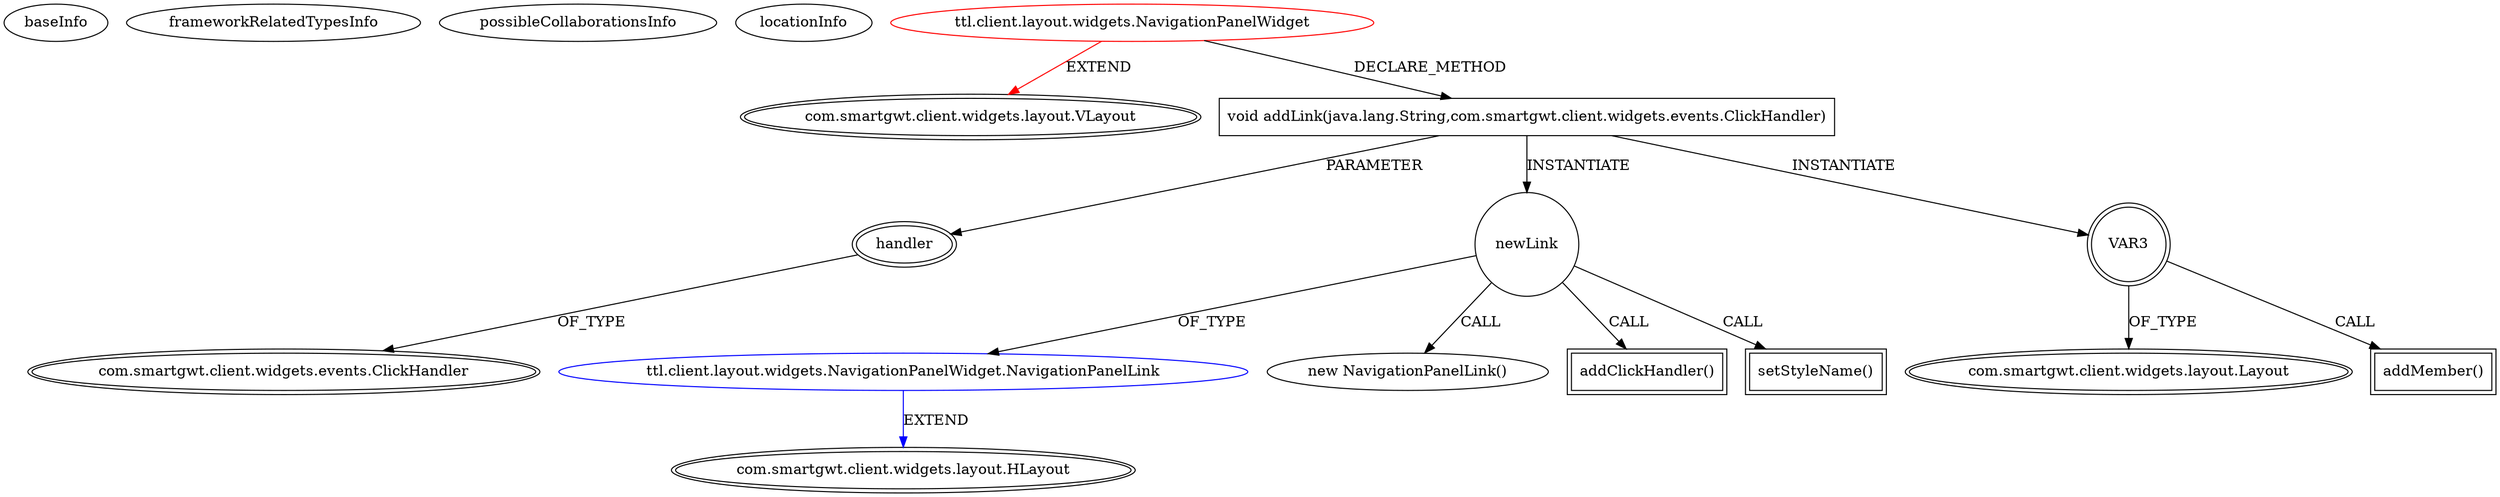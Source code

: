 digraph {
baseInfo[graphId=373,category="extension_graph",isAnonymous=false,possibleRelation=true]
frameworkRelatedTypesInfo[0="com.smartgwt.client.widgets.layout.VLayout"]
possibleCollaborationsInfo[0="373~CLIENT_METHOD_DECLARATION-INSTANTIATION-~com.smartgwt.client.widgets.layout.VLayout ~com.smartgwt.client.widgets.layout.HLayout ~false~false"]
locationInfo[projectName="Namrack-TeachToLearn",filePath="/Namrack-TeachToLearn/TeachToLearn-master/TeachToLearn/src/ttl/client/layout/widgets/NavigationPanelWidget.java",contextSignature="NavigationPanelWidget",graphId="373"]
0[label="ttl.client.layout.widgets.NavigationPanelWidget",vertexType="ROOT_CLIENT_CLASS_DECLARATION",isFrameworkType=false,color=red]
1[label="com.smartgwt.client.widgets.layout.VLayout",vertexType="FRAMEWORK_CLASS_TYPE",isFrameworkType=true,peripheries=2]
2[label="void addLink(java.lang.String,com.smartgwt.client.widgets.events.ClickHandler)",vertexType="CLIENT_METHOD_DECLARATION",isFrameworkType=false,shape=box]
3[label="handler",vertexType="PARAMETER_DECLARATION",isFrameworkType=true,peripheries=2]
4[label="com.smartgwt.client.widgets.events.ClickHandler",vertexType="FRAMEWORK_INTERFACE_TYPE",isFrameworkType=true,peripheries=2]
6[label="newLink",vertexType="VARIABLE_EXPRESION",isFrameworkType=false,shape=circle]
7[label="ttl.client.layout.widgets.NavigationPanelWidget.NavigationPanelLink",vertexType="REFERENCE_CLIENT_CLASS_DECLARATION",isFrameworkType=false,color=blue]
8[label="com.smartgwt.client.widgets.layout.HLayout",vertexType="FRAMEWORK_CLASS_TYPE",isFrameworkType=true,peripheries=2]
5[label="new NavigationPanelLink()",vertexType="CONSTRUCTOR_CALL",isFrameworkType=false]
10[label="addClickHandler()",vertexType="INSIDE_CALL",isFrameworkType=true,peripheries=2,shape=box]
12[label="setStyleName()",vertexType="INSIDE_CALL",isFrameworkType=true,peripheries=2,shape=box]
13[label="VAR3",vertexType="VARIABLE_EXPRESION",isFrameworkType=true,peripheries=2,shape=circle]
15[label="com.smartgwt.client.widgets.layout.Layout",vertexType="FRAMEWORK_CLASS_TYPE",isFrameworkType=true,peripheries=2]
14[label="addMember()",vertexType="INSIDE_CALL",isFrameworkType=true,peripheries=2,shape=box]
0->1[label="EXTEND",color=red]
0->2[label="DECLARE_METHOD"]
3->4[label="OF_TYPE"]
2->3[label="PARAMETER"]
2->6[label="INSTANTIATE"]
7->8[label="EXTEND",color=blue]
6->7[label="OF_TYPE"]
6->5[label="CALL"]
6->10[label="CALL"]
6->12[label="CALL"]
2->13[label="INSTANTIATE"]
13->15[label="OF_TYPE"]
13->14[label="CALL"]
}
